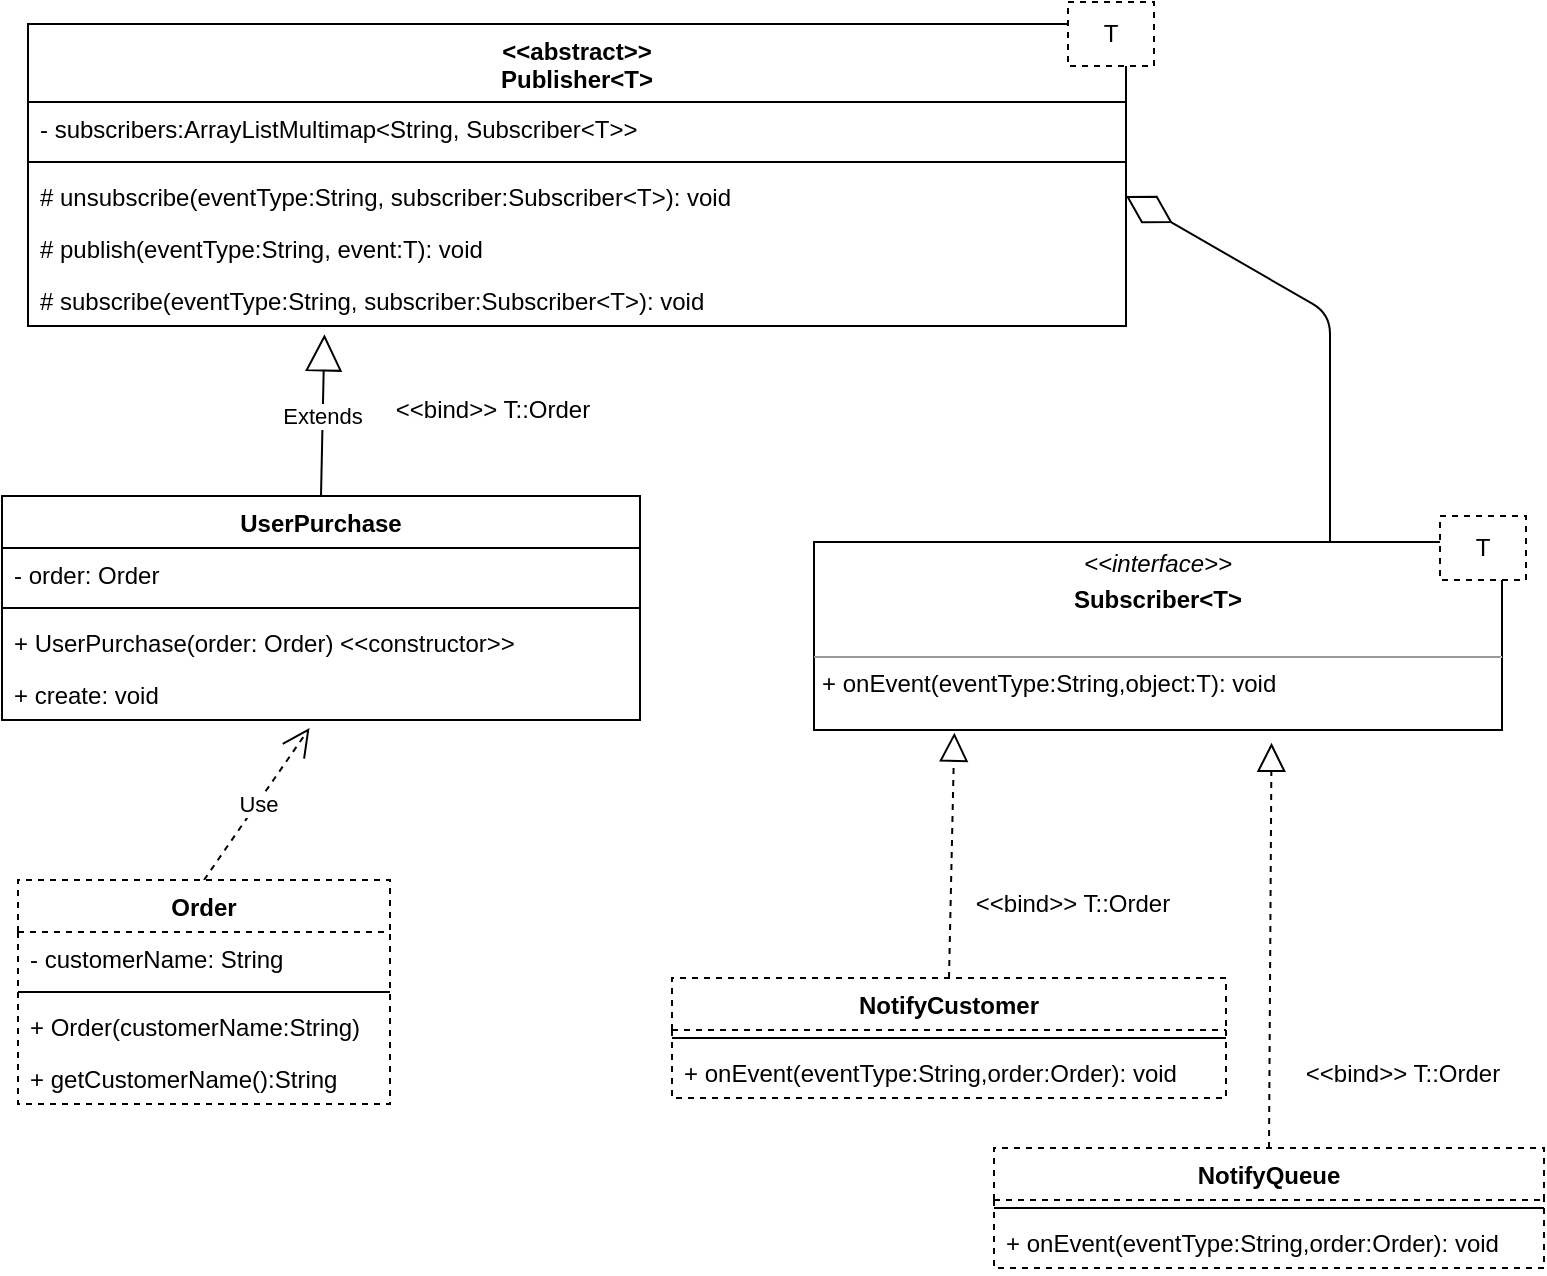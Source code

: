 <mxfile version="13.3.1" type="device"><diagram name="Page-1" id="b5b7bab2-c9e2-2cf4-8b2a-24fd1a2a6d21"><mxGraphModel dx="1483" dy="711" grid="0" gridSize="10" guides="1" tooltips="1" connect="1" arrows="1" fold="1" page="1" pageScale="1" pageWidth="827" pageHeight="1169" background="#ffffff" math="0" shadow="0"><root><mxCell id="0"/><mxCell id="1" parent="0"/><mxCell id="4wcb2LM2ZotRM1rbVcZo-18" value="&lt;p style=&quot;margin: 0px ; margin-top: 4px ; text-align: center&quot;&gt;&lt;i&gt;&amp;lt;&amp;lt;interface&amp;gt;&amp;gt;&lt;/i&gt;&lt;/p&gt;&lt;p style=&quot;margin: 0px ; margin-top: 4px ; text-align: center&quot;&gt;&lt;b&gt;Subscriber&amp;lt;&lt;/b&gt;&lt;b&gt;T&amp;gt;&lt;/b&gt;&lt;/p&gt;&lt;p style=&quot;margin: 0px ; margin-left: 4px&quot;&gt;&lt;br&gt;&lt;/p&gt;&lt;hr size=&quot;1&quot;&gt;&lt;p style=&quot;margin: 0px ; margin-left: 4px&quot;&gt;+ onEvent(eventType:String,object:T): void&lt;br&gt;&lt;/p&gt;" style="verticalAlign=top;align=left;overflow=fill;fontSize=12;fontFamily=Helvetica;html=1;" vertex="1" parent="1"><mxGeometry x="453" y="360" width="344" height="94" as="geometry"/></mxCell><mxCell id="4wcb2LM2ZotRM1rbVcZo-33" value="T" style="rounded=0;whiteSpace=wrap;html=1;dashed=1;" vertex="1" parent="1"><mxGeometry x="766" y="347" width="43" height="32" as="geometry"/></mxCell><mxCell id="4wcb2LM2ZotRM1rbVcZo-42" value="" style="endArrow=block;dashed=1;endFill=0;endSize=12;html=1;exitX=0.5;exitY=0;exitDx=0;exitDy=0;entryX=0.204;entryY=1.014;entryDx=0;entryDy=0;entryPerimeter=0;" edge="1" parent="1" source="4wcb2LM2ZotRM1rbVcZo-37" target="4wcb2LM2ZotRM1rbVcZo-18"><mxGeometry width="160" relative="1" as="geometry"><mxPoint x="526" y="553" as="sourcePoint"/><mxPoint x="686" y="553" as="targetPoint"/><Array as="points"/></mxGeometry></mxCell><mxCell id="4wcb2LM2ZotRM1rbVcZo-44" value="&amp;lt;&amp;lt;bind&amp;gt;&amp;gt; T::Order" style="text;html=1;align=center;verticalAlign=middle;resizable=0;points=[];autosize=1;" vertex="1" parent="1"><mxGeometry x="528" y="532" width="107" height="18" as="geometry"/></mxCell><mxCell id="4wcb2LM2ZotRM1rbVcZo-45" value="" style="endArrow=block;dashed=1;endFill=0;endSize=12;html=1;exitX=0.5;exitY=0;exitDx=0;exitDy=0;entryX=0.665;entryY=1.068;entryDx=0;entryDy=0;entryPerimeter=0;" edge="1" parent="1" source="4wcb2LM2ZotRM1rbVcZo-47" target="4wcb2LM2ZotRM1rbVcZo-18"><mxGeometry width="160" relative="1" as="geometry"><mxPoint x="972.5" y="557" as="sourcePoint"/><mxPoint x="947.5" y="501" as="targetPoint"/><Array as="points"/></mxGeometry></mxCell><mxCell id="4wcb2LM2ZotRM1rbVcZo-46" value="&amp;lt;&amp;lt;bind&amp;gt;&amp;gt; T::Order" style="text;html=1;align=center;verticalAlign=middle;resizable=0;points=[];autosize=1;" vertex="1" parent="1"><mxGeometry x="693" y="617" width="107" height="18" as="geometry"/></mxCell><mxCell id="4wcb2LM2ZotRM1rbVcZo-51" value="" style="endArrow=diamondThin;endFill=0;endSize=24;html=1;entryX=1;entryY=0.5;entryDx=0;entryDy=0;exitX=0.75;exitY=0;exitDx=0;exitDy=0;" edge="1" parent="1" source="4wcb2LM2ZotRM1rbVcZo-18" target="4wcb2LM2ZotRM1rbVcZo-24"><mxGeometry width="160" relative="1" as="geometry"><mxPoint x="728" y="242" as="sourcePoint"/><mxPoint x="888" y="242" as="targetPoint"/><Array as="points"><mxPoint x="711" y="246"/></Array></mxGeometry></mxCell><mxCell id="4wcb2LM2ZotRM1rbVcZo-61" value="Use" style="endArrow=open;endSize=12;dashed=1;html=1;entryX=0.482;entryY=1.154;entryDx=0;entryDy=0;exitX=0.5;exitY=0;exitDx=0;exitDy=0;entryPerimeter=0;" edge="1" parent="1" source="4wcb2LM2ZotRM1rbVcZo-53" target="4wcb2LM2ZotRM1rbVcZo-59"><mxGeometry width="160" relative="1" as="geometry"><mxPoint x="23" y="521" as="sourcePoint"/><mxPoint x="183" y="521" as="targetPoint"/></mxGeometry></mxCell><mxCell id="4wcb2LM2ZotRM1rbVcZo-53" value="Order" style="swimlane;fontStyle=1;align=center;verticalAlign=top;childLayout=stackLayout;horizontal=1;startSize=26;horizontalStack=0;resizeParent=1;resizeParentMax=0;resizeLast=0;collapsible=1;marginBottom=0;dashed=1;" vertex="1" parent="1"><mxGeometry x="55" y="529" width="186" height="112" as="geometry"/></mxCell><mxCell id="4wcb2LM2ZotRM1rbVcZo-54" value="- customerName: String" style="text;strokeColor=none;fillColor=none;align=left;verticalAlign=top;spacingLeft=4;spacingRight=4;overflow=hidden;rotatable=0;points=[[0,0.5],[1,0.5]];portConstraint=eastwest;" vertex="1" parent="4wcb2LM2ZotRM1rbVcZo-53"><mxGeometry y="26" width="186" height="26" as="geometry"/></mxCell><mxCell id="4wcb2LM2ZotRM1rbVcZo-55" value="" style="line;strokeWidth=1;fillColor=none;align=left;verticalAlign=middle;spacingTop=-1;spacingLeft=3;spacingRight=3;rotatable=0;labelPosition=right;points=[];portConstraint=eastwest;" vertex="1" parent="4wcb2LM2ZotRM1rbVcZo-53"><mxGeometry y="52" width="186" height="8" as="geometry"/></mxCell><mxCell id="4wcb2LM2ZotRM1rbVcZo-57" value="+ Order(customerName:String)" style="text;strokeColor=none;fillColor=none;align=left;verticalAlign=top;spacingLeft=4;spacingRight=4;overflow=hidden;rotatable=0;points=[[0,0.5],[1,0.5]];portConstraint=eastwest;dashed=1;" vertex="1" parent="4wcb2LM2ZotRM1rbVcZo-53"><mxGeometry y="60" width="186" height="26" as="geometry"/></mxCell><mxCell id="4wcb2LM2ZotRM1rbVcZo-56" value="+ getCustomerName():String" style="text;strokeColor=none;fillColor=none;align=left;verticalAlign=top;spacingLeft=4;spacingRight=4;overflow=hidden;rotatable=0;points=[[0,0.5],[1,0.5]];portConstraint=eastwest;" vertex="1" parent="4wcb2LM2ZotRM1rbVcZo-53"><mxGeometry y="86" width="186" height="26" as="geometry"/></mxCell><mxCell id="4wcb2LM2ZotRM1rbVcZo-37" value="NotifyCustomer" style="swimlane;fontStyle=1;align=center;verticalAlign=top;childLayout=stackLayout;horizontal=1;startSize=26;horizontalStack=0;resizeParent=1;resizeParentMax=0;resizeLast=0;collapsible=1;marginBottom=0;dashed=1;" vertex="1" parent="1"><mxGeometry x="382" y="578" width="277" height="60" as="geometry"/></mxCell><mxCell id="4wcb2LM2ZotRM1rbVcZo-39" value="" style="line;strokeWidth=1;fillColor=none;align=left;verticalAlign=middle;spacingTop=-1;spacingLeft=3;spacingRight=3;rotatable=0;labelPosition=right;points=[];portConstraint=eastwest;" vertex="1" parent="4wcb2LM2ZotRM1rbVcZo-37"><mxGeometry y="26" width="277" height="8" as="geometry"/></mxCell><mxCell id="4wcb2LM2ZotRM1rbVcZo-40" value="+ onEvent(eventType:String,order:Order): void" style="text;strokeColor=none;fillColor=none;align=left;verticalAlign=top;spacingLeft=4;spacingRight=4;overflow=hidden;rotatable=0;points=[[0,0.5],[1,0.5]];portConstraint=eastwest;" vertex="1" parent="4wcb2LM2ZotRM1rbVcZo-37"><mxGeometry y="34" width="277" height="26" as="geometry"/></mxCell><mxCell id="4wcb2LM2ZotRM1rbVcZo-47" value="NotifyQueue" style="swimlane;fontStyle=1;align=center;verticalAlign=top;childLayout=stackLayout;horizontal=1;startSize=26;horizontalStack=0;resizeParent=1;resizeParentMax=0;resizeLast=0;collapsible=1;marginBottom=0;dashed=1;" vertex="1" parent="1"><mxGeometry x="543" y="663" width="275" height="60" as="geometry"/></mxCell><mxCell id="4wcb2LM2ZotRM1rbVcZo-49" value="" style="line;strokeWidth=1;fillColor=none;align=left;verticalAlign=middle;spacingTop=-1;spacingLeft=3;spacingRight=3;rotatable=0;labelPosition=right;points=[];portConstraint=eastwest;" vertex="1" parent="4wcb2LM2ZotRM1rbVcZo-47"><mxGeometry y="26" width="275" height="8" as="geometry"/></mxCell><mxCell id="4wcb2LM2ZotRM1rbVcZo-50" value="+ onEvent(eventType:String,order:Order): void" style="text;strokeColor=none;fillColor=none;align=left;verticalAlign=top;spacingLeft=4;spacingRight=4;overflow=hidden;rotatable=0;points=[[0,0.5],[1,0.5]];portConstraint=eastwest;" vertex="1" parent="4wcb2LM2ZotRM1rbVcZo-47"><mxGeometry y="34" width="275" height="26" as="geometry"/></mxCell><mxCell id="4wcb2LM2ZotRM1rbVcZo-20" value="&lt;&lt;abstract&gt;&gt;&#10;Publisher&lt;T&gt;" style="swimlane;fontStyle=1;align=center;verticalAlign=top;childLayout=stackLayout;horizontal=1;startSize=39;horizontalStack=0;resizeParent=1;resizeParentMax=0;resizeLast=0;collapsible=1;marginBottom=0;" vertex="1" parent="1"><mxGeometry x="60" y="101" width="549" height="151" as="geometry"/></mxCell><mxCell id="4wcb2LM2ZotRM1rbVcZo-21" value="- subscribers:ArrayListMultimap&lt;String, Subscriber&lt;T&gt;&gt; &#10; " style="text;strokeColor=none;fillColor=none;align=left;verticalAlign=top;spacingLeft=4;spacingRight=4;overflow=hidden;rotatable=0;points=[[0,0.5],[1,0.5]];portConstraint=eastwest;" vertex="1" parent="4wcb2LM2ZotRM1rbVcZo-20"><mxGeometry y="39" width="549" height="26" as="geometry"/></mxCell><mxCell id="4wcb2LM2ZotRM1rbVcZo-22" value="" style="line;strokeWidth=1;fillColor=none;align=left;verticalAlign=middle;spacingTop=-1;spacingLeft=3;spacingRight=3;rotatable=0;labelPosition=right;points=[];portConstraint=eastwest;" vertex="1" parent="4wcb2LM2ZotRM1rbVcZo-20"><mxGeometry y="65" width="549" height="8" as="geometry"/></mxCell><mxCell id="4wcb2LM2ZotRM1rbVcZo-24" value="# unsubscribe(eventType:String, subscriber:Subscriber&lt;T&gt;): void" style="text;strokeColor=none;fillColor=none;align=left;verticalAlign=top;spacingLeft=4;spacingRight=4;overflow=hidden;rotatable=0;points=[[0,0.5],[1,0.5]];portConstraint=eastwest;" vertex="1" parent="4wcb2LM2ZotRM1rbVcZo-20"><mxGeometry y="73" width="549" height="26" as="geometry"/></mxCell><mxCell id="4wcb2LM2ZotRM1rbVcZo-25" value="# publish(eventType:String, event:T): void" style="text;strokeColor=none;fillColor=none;align=left;verticalAlign=top;spacingLeft=4;spacingRight=4;overflow=hidden;rotatable=0;points=[[0,0.5],[1,0.5]];portConstraint=eastwest;" vertex="1" parent="4wcb2LM2ZotRM1rbVcZo-20"><mxGeometry y="99" width="549" height="26" as="geometry"/></mxCell><mxCell id="4wcb2LM2ZotRM1rbVcZo-23" value="# subscribe(eventType:String, subscriber:Subscriber&lt;T&gt;): void" style="text;strokeColor=none;fillColor=none;align=left;verticalAlign=top;spacingLeft=4;spacingRight=4;overflow=hidden;rotatable=0;points=[[0,0.5],[1,0.5]];portConstraint=eastwest;" vertex="1" parent="4wcb2LM2ZotRM1rbVcZo-20"><mxGeometry y="125" width="549" height="26" as="geometry"/></mxCell><mxCell id="4wcb2LM2ZotRM1rbVcZo-73" value="T" style="rounded=0;whiteSpace=wrap;html=1;dashed=1;" vertex="1" parent="1"><mxGeometry x="580" y="90" width="43" height="32" as="geometry"/></mxCell><mxCell id="4wcb2LM2ZotRM1rbVcZo-79" value="Extends" style="endArrow=block;endSize=16;endFill=0;html=1;exitX=0.5;exitY=0;exitDx=0;exitDy=0;entryX=0.27;entryY=1.159;entryDx=0;entryDy=0;entryPerimeter=0;" edge="1" parent="1" source="4wcb2LM2ZotRM1rbVcZo-26" target="4wcb2LM2ZotRM1rbVcZo-23"><mxGeometry width="160" relative="1" as="geometry"><mxPoint x="333" y="280" as="sourcePoint"/><mxPoint x="493" y="280" as="targetPoint"/></mxGeometry></mxCell><mxCell id="4wcb2LM2ZotRM1rbVcZo-26" value="UserPurchase" style="swimlane;fontStyle=1;align=center;verticalAlign=top;childLayout=stackLayout;horizontal=1;startSize=26;horizontalStack=0;resizeParent=1;resizeParentMax=0;resizeLast=0;collapsible=1;marginBottom=0;" vertex="1" parent="1"><mxGeometry x="47" y="337" width="319" height="112" as="geometry"/></mxCell><mxCell id="4wcb2LM2ZotRM1rbVcZo-58" value="- order: Order&#10;&#10;" style="text;strokeColor=none;fillColor=none;align=left;verticalAlign=top;spacingLeft=4;spacingRight=4;overflow=hidden;rotatable=0;points=[[0,0.5],[1,0.5]];portConstraint=eastwest;dashed=1;" vertex="1" parent="4wcb2LM2ZotRM1rbVcZo-26"><mxGeometry y="26" width="319" height="26" as="geometry"/></mxCell><mxCell id="4wcb2LM2ZotRM1rbVcZo-28" value="" style="line;strokeWidth=1;fillColor=none;align=left;verticalAlign=middle;spacingTop=-1;spacingLeft=3;spacingRight=3;rotatable=0;labelPosition=right;points=[];portConstraint=eastwest;" vertex="1" parent="4wcb2LM2ZotRM1rbVcZo-26"><mxGeometry y="52" width="319" height="8" as="geometry"/></mxCell><mxCell id="4wcb2LM2ZotRM1rbVcZo-60" value="+ UserPurchase(order: Order) &lt;&lt;constructor&gt;&gt;" style="text;strokeColor=none;fillColor=none;align=left;verticalAlign=top;spacingLeft=4;spacingRight=4;overflow=hidden;rotatable=0;points=[[0,0.5],[1,0.5]];portConstraint=eastwest;dashed=1;" vertex="1" parent="4wcb2LM2ZotRM1rbVcZo-26"><mxGeometry y="60" width="319" height="26" as="geometry"/></mxCell><mxCell id="4wcb2LM2ZotRM1rbVcZo-59" value="+ create: void" style="text;strokeColor=none;fillColor=none;align=left;verticalAlign=top;spacingLeft=4;spacingRight=4;overflow=hidden;rotatable=0;points=[[0,0.5],[1,0.5]];portConstraint=eastwest;dashed=1;" vertex="1" parent="4wcb2LM2ZotRM1rbVcZo-26"><mxGeometry y="86" width="319" height="26" as="geometry"/></mxCell><mxCell id="4wcb2LM2ZotRM1rbVcZo-80" value="&amp;lt;&amp;lt;bind&amp;gt;&amp;gt; T::Order" style="text;html=1;align=center;verticalAlign=middle;resizable=0;points=[];autosize=1;" vertex="1" parent="1"><mxGeometry x="238" y="285" width="107" height="18" as="geometry"/></mxCell></root></mxGraphModel></diagram></mxfile>